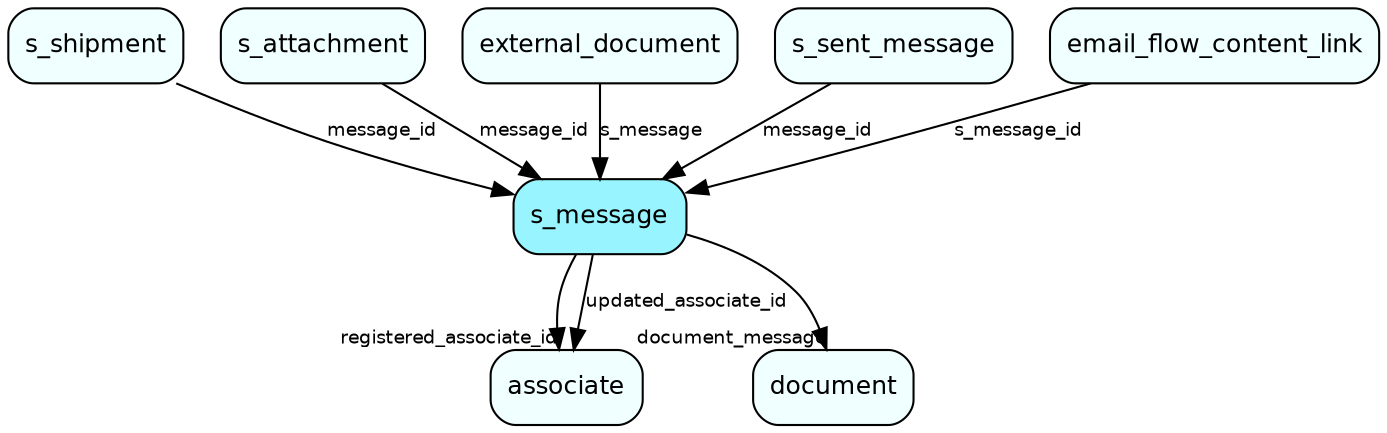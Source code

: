 digraph s_message  {
node [shape = box style="rounded, filled" fontname = "Helvetica" fontsize = "12" ]
edge [fontname = "Helvetica" fontsize = "9"]

s_message[fillcolor = "cadetblue1"]
associate[fillcolor = "azure1"]
document[fillcolor = "azure1"]
s_shipment[fillcolor = "azure1"]
s_attachment[fillcolor = "azure1"]
external_document[fillcolor = "azure1"]
s_sent_message[fillcolor = "azure1"]
email_flow_content_link[fillcolor = "azure1"]
s_message -> associate [headlabel = "registered_associate_id"]
s_message -> associate [label = "updated_associate_id"]
s_message -> document [headlabel = "document_message"]
s_shipment -> s_message [label = "message_id"]
s_attachment -> s_message [label = "message_id"]
external_document -> s_message [label = "s_message"]
s_sent_message -> s_message [label = "message_id"]
email_flow_content_link -> s_message [label = "s_message_id"]
}
